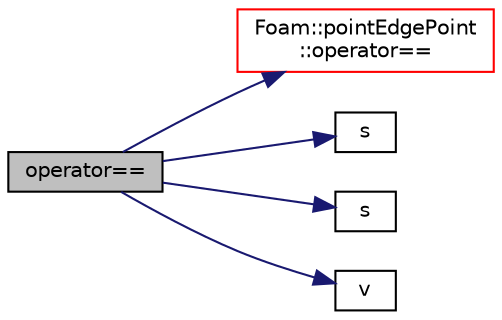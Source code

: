digraph "operator=="
{
  bgcolor="transparent";
  edge [fontname="Helvetica",fontsize="10",labelfontname="Helvetica",labelfontsize="10"];
  node [fontname="Helvetica",fontsize="10",shape=record];
  rankdir="LR";
  Node1 [label="operator==",height=0.2,width=0.4,color="black", fillcolor="grey75", style="filled", fontcolor="black"];
  Node1 -> Node2 [color="midnightblue",fontsize="10",style="solid",fontname="Helvetica"];
  Node2 [label="Foam::pointEdgePoint\l::operator==",height=0.2,width=0.4,color="red",URL="$a01875.html#a3e92221d8babf4fae8fba6f3de844567"];
  Node1 -> Node3 [color="midnightblue",fontsize="10",style="solid",fontname="Helvetica"];
  Node3 [label="s",height=0.2,width=0.4,color="black",URL="$a04277.html#a6d6b99210a64ad23792eb7a3b0411c42"];
  Node1 -> Node4 [color="midnightblue",fontsize="10",style="solid",fontname="Helvetica"];
  Node4 [label="s",height=0.2,width=0.4,color="black",URL="$a01873.html#a35fe386c5c253bdd7b0bef8a7c9a4a19"];
  Node1 -> Node5 [color="midnightblue",fontsize="10",style="solid",fontname="Helvetica"];
  Node5 [label="v",height=0.2,width=0.4,color="black",URL="$a01873.html#a7769344d07ff72267a3d5d2882df60c2"];
}
